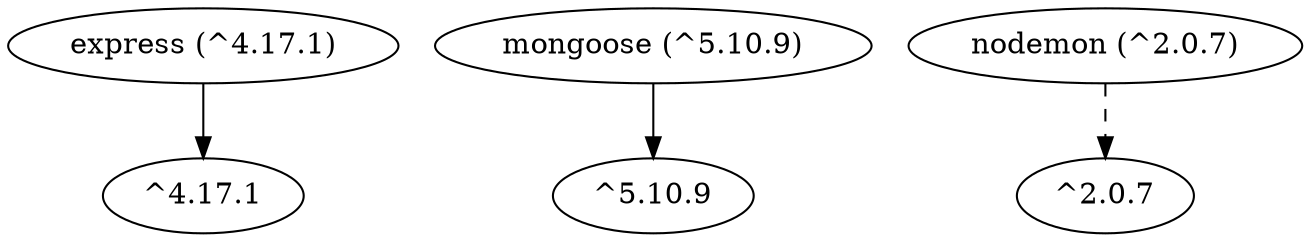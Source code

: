 digraph G {
  "express" [label="express (^4.17.1)"];
  "express" -> "^4.17.1" [style=solid];
  "mongoose" [label="mongoose (^5.10.9)"];
  "mongoose" -> "^5.10.9" [style=solid];
  "nodemon" [label="nodemon (^2.0.7)"];
  "nodemon" -> "^2.0.7" [style=dashed];
}
